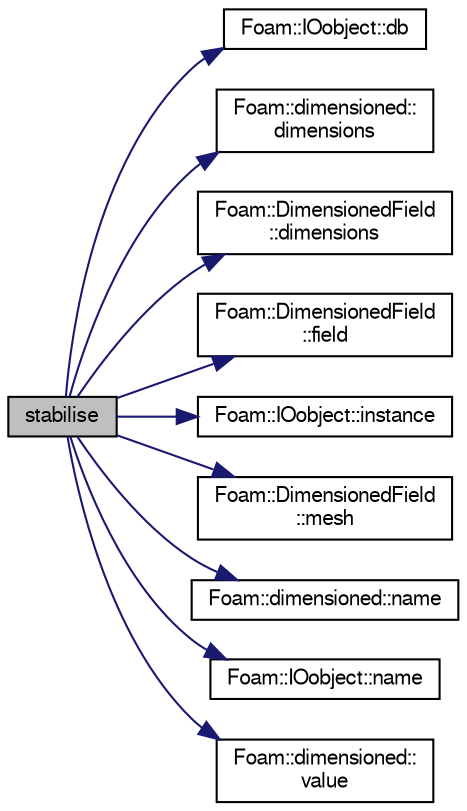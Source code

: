 digraph "stabilise"
{
  bgcolor="transparent";
  edge [fontname="FreeSans",fontsize="10",labelfontname="FreeSans",labelfontsize="10"];
  node [fontname="FreeSans",fontsize="10",shape=record];
  rankdir="LR";
  Node60876 [label="stabilise",height=0.2,width=0.4,color="black", fillcolor="grey75", style="filled", fontcolor="black"];
  Node60876 -> Node60877 [color="midnightblue",fontsize="10",style="solid",fontname="FreeSans"];
  Node60877 [label="Foam::IOobject::db",height=0.2,width=0.4,color="black",URL="$a26142.html#a65cc75d9f80b1df5c3184fb2274a97f1",tooltip="Return the local objectRegistry. "];
  Node60876 -> Node60878 [color="midnightblue",fontsize="10",style="solid",fontname="FreeSans"];
  Node60878 [label="Foam::dimensioned::\ldimensions",height=0.2,width=0.4,color="black",URL="$a26366.html#a512673c2674ca2d38885f1bb5f6994fb",tooltip="Return const reference to dimensions. "];
  Node60876 -> Node60879 [color="midnightblue",fontsize="10",style="solid",fontname="FreeSans"];
  Node60879 [label="Foam::DimensionedField\l::dimensions",height=0.2,width=0.4,color="black",URL="$a26390.html#a66989c1e0666e0d0c93a2056ce75599e",tooltip="Return dimensions. "];
  Node60876 -> Node60880 [color="midnightblue",fontsize="10",style="solid",fontname="FreeSans"];
  Node60880 [label="Foam::DimensionedField\l::field",height=0.2,width=0.4,color="black",URL="$a26390.html#a969c81597ae68f5a36efafe599ec1e89"];
  Node60876 -> Node60881 [color="midnightblue",fontsize="10",style="solid",fontname="FreeSans"];
  Node60881 [label="Foam::IOobject::instance",height=0.2,width=0.4,color="black",URL="$a26142.html#acac6de003b420b848571b5064e50ed89"];
  Node60876 -> Node60882 [color="midnightblue",fontsize="10",style="solid",fontname="FreeSans"];
  Node60882 [label="Foam::DimensionedField\l::mesh",height=0.2,width=0.4,color="black",URL="$a26390.html#a8f1110830348a1448a14ab5e3cf47e3b",tooltip="Return mesh. "];
  Node60876 -> Node60883 [color="midnightblue",fontsize="10",style="solid",fontname="FreeSans"];
  Node60883 [label="Foam::dimensioned::name",height=0.2,width=0.4,color="black",URL="$a26366.html#ade4113569ef0db70665fded275a5e38e",tooltip="Return const reference to name. "];
  Node60876 -> Node60884 [color="midnightblue",fontsize="10",style="solid",fontname="FreeSans"];
  Node60884 [label="Foam::IOobject::name",height=0.2,width=0.4,color="black",URL="$a26142.html#acc80e00a8ac919288fb55bd14cc88bf6",tooltip="Return name. "];
  Node60876 -> Node60885 [color="midnightblue",fontsize="10",style="solid",fontname="FreeSans"];
  Node60885 [label="Foam::dimensioned::\lvalue",height=0.2,width=0.4,color="black",URL="$a26366.html#a7948200a26c85fc3a83ffa510a91d668",tooltip="Return const reference to value. "];
}

